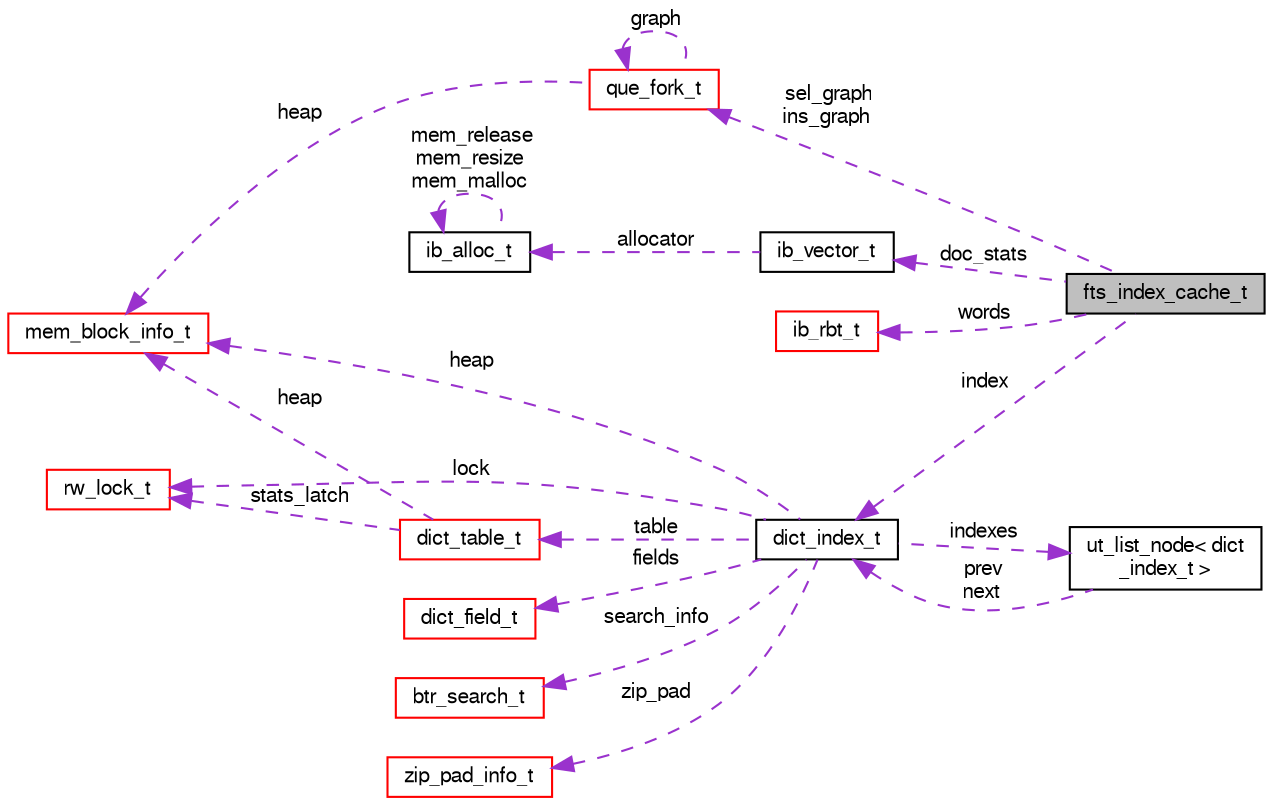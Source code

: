 digraph "fts_index_cache_t"
{
  bgcolor="transparent";
  edge [fontname="FreeSans",fontsize="10",labelfontname="FreeSans",labelfontsize="10"];
  node [fontname="FreeSans",fontsize="10",shape=record];
  rankdir="LR";
  Node1 [label="fts_index_cache_t",height=0.2,width=0.4,color="black", fillcolor="grey75", style="filled" fontcolor="black"];
  Node2 -> Node1 [dir="back",color="darkorchid3",fontsize="10",style="dashed",label=" doc_stats" ,fontname="FreeSans"];
  Node2 [label="ib_vector_t",height=0.2,width=0.4,color="black",URL="$structib__vector__t.html"];
  Node3 -> Node2 [dir="back",color="darkorchid3",fontsize="10",style="dashed",label=" allocator" ,fontname="FreeSans"];
  Node3 [label="ib_alloc_t",height=0.2,width=0.4,color="black",URL="$structib__alloc__t.html"];
  Node3 -> Node3 [dir="back",color="darkorchid3",fontsize="10",style="dashed",label=" mem_release\nmem_resize\nmem_malloc" ,fontname="FreeSans"];
  Node4 -> Node1 [dir="back",color="darkorchid3",fontsize="10",style="dashed",label=" index" ,fontname="FreeSans"];
  Node4 [label="dict_index_t",height=0.2,width=0.4,color="black",URL="$structdict__index__t.html"];
  Node5 -> Node4 [dir="back",color="darkorchid3",fontsize="10",style="dashed",label=" zip_pad" ,fontname="FreeSans"];
  Node5 [label="zip_pad_info_t",height=0.2,width=0.4,color="red",URL="$structzip__pad__info__t.html"];
  Node6 -> Node4 [dir="back",color="darkorchid3",fontsize="10",style="dashed",label=" table" ,fontname="FreeSans"];
  Node6 [label="dict_table_t",height=0.2,width=0.4,color="red",URL="$structdict__table__t.html"];
  Node7 -> Node6 [dir="back",color="darkorchid3",fontsize="10",style="dashed",label=" heap" ,fontname="FreeSans"];
  Node7 [label="mem_block_info_t",height=0.2,width=0.4,color="red",URL="$structmem__block__info__t.html"];
  Node8 -> Node6 [dir="back",color="darkorchid3",fontsize="10",style="dashed",label=" stats_latch" ,fontname="FreeSans"];
  Node8 [label="rw_lock_t",height=0.2,width=0.4,color="red",URL="$structrw__lock__t.html"];
  Node7 -> Node4 [dir="back",color="darkorchid3",fontsize="10",style="dashed",label=" heap" ,fontname="FreeSans"];
  Node9 -> Node4 [dir="back",color="darkorchid3",fontsize="10",style="dashed",label=" fields" ,fontname="FreeSans"];
  Node9 [label="dict_field_t",height=0.2,width=0.4,color="red",URL="$structdict__field__t.html"];
  Node10 -> Node4 [dir="back",color="darkorchid3",fontsize="10",style="dashed",label=" indexes" ,fontname="FreeSans"];
  Node10 [label="ut_list_node\< dict\l_index_t \>",height=0.2,width=0.4,color="black",URL="$structut__list__node.html"];
  Node4 -> Node10 [dir="back",color="darkorchid3",fontsize="10",style="dashed",label=" prev\nnext" ,fontname="FreeSans"];
  Node8 -> Node4 [dir="back",color="darkorchid3",fontsize="10",style="dashed",label=" lock" ,fontname="FreeSans"];
  Node11 -> Node4 [dir="back",color="darkorchid3",fontsize="10",style="dashed",label=" search_info" ,fontname="FreeSans"];
  Node11 [label="btr_search_t",height=0.2,width=0.4,color="red",URL="$structbtr__search__t.html"];
  Node12 -> Node1 [dir="back",color="darkorchid3",fontsize="10",style="dashed",label=" sel_graph\nins_graph" ,fontname="FreeSans"];
  Node12 [label="que_fork_t",height=0.2,width=0.4,color="red",URL="$structque__fork__t.html"];
  Node7 -> Node12 [dir="back",color="darkorchid3",fontsize="10",style="dashed",label=" heap" ,fontname="FreeSans"];
  Node12 -> Node12 [dir="back",color="darkorchid3",fontsize="10",style="dashed",label=" graph" ,fontname="FreeSans"];
  Node13 -> Node1 [dir="back",color="darkorchid3",fontsize="10",style="dashed",label=" words" ,fontname="FreeSans"];
  Node13 [label="ib_rbt_t",height=0.2,width=0.4,color="red",URL="$structib__rbt__t.html"];
}
